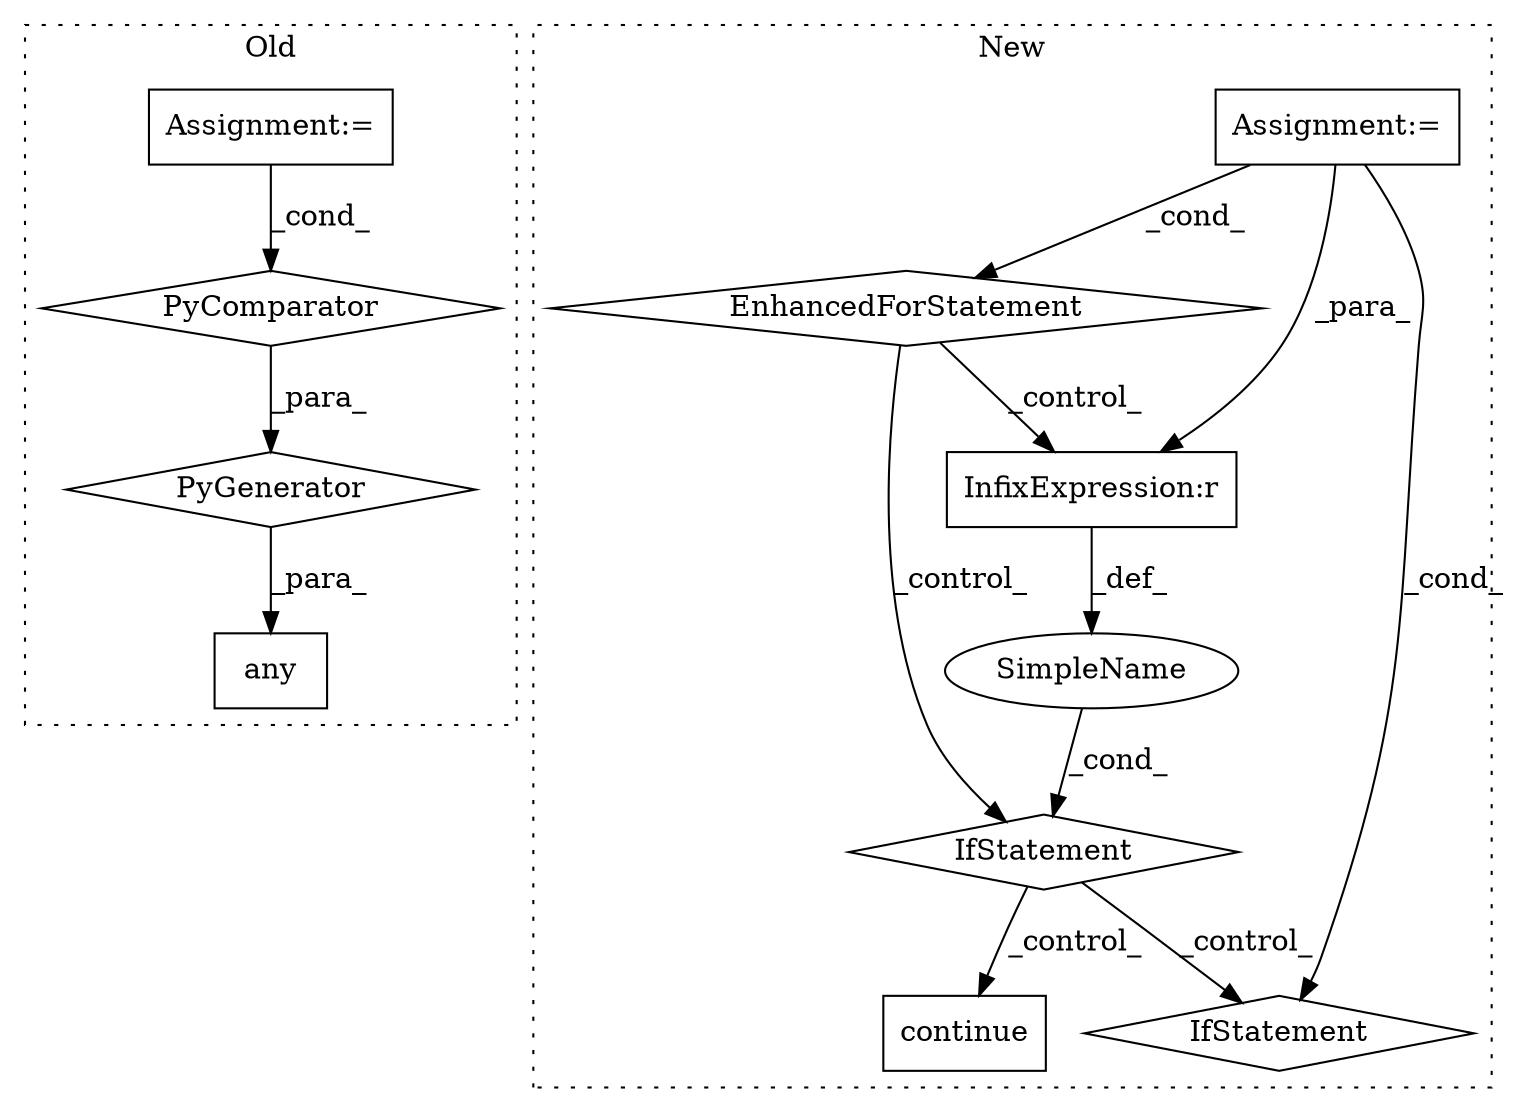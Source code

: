 digraph G {
subgraph cluster0 {
1 [label="any" a="32" s="9299,9414" l="4,1" shape="box"];
5 [label="Assignment:=" a="7" s="9383" l="28" shape="box"];
6 [label="PyGenerator" a="107" s="9317" l="100" shape="diamond"];
7 [label="PyComparator" a="113" s="9383" l="28" shape="diamond"];
label = "Old";
style="dotted";
}
subgraph cluster1 {
2 [label="continue" a="18" s="9291" l="9" shape="box"];
3 [label="IfStatement" a="25" s="9248,9279" l="4,2" shape="diamond"];
4 [label="SimpleName" a="42" s="" l="" shape="ellipse"];
8 [label="InfixExpression:r" a="27" s="9256" l="4" shape="box"];
9 [label="EnhancedForStatement" a="70" s="9158,9238" l="53,2" shape="diamond"];
10 [label="IfStatement" a="25" s="9315,9329" l="4,2" shape="diamond"];
11 [label="Assignment:=" a="7" s="9158,9238" l="53,2" shape="box"];
label = "New";
style="dotted";
}
3 -> 10 [label="_control_"];
3 -> 2 [label="_control_"];
4 -> 3 [label="_cond_"];
5 -> 7 [label="_cond_"];
6 -> 1 [label="_para_"];
7 -> 6 [label="_para_"];
8 -> 4 [label="_def_"];
9 -> 3 [label="_control_"];
9 -> 8 [label="_control_"];
11 -> 9 [label="_cond_"];
11 -> 8 [label="_para_"];
11 -> 10 [label="_cond_"];
}